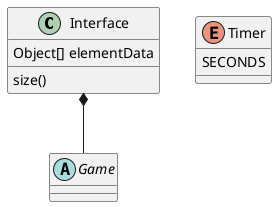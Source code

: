 @startuml
'https://plantuml.com/class-diagram

abstract class Interface
abstract Game

Interface *-- Game

class Interface {
Object[] elementData
size()
}

enum Timer {
SECONDS
}

@enduml